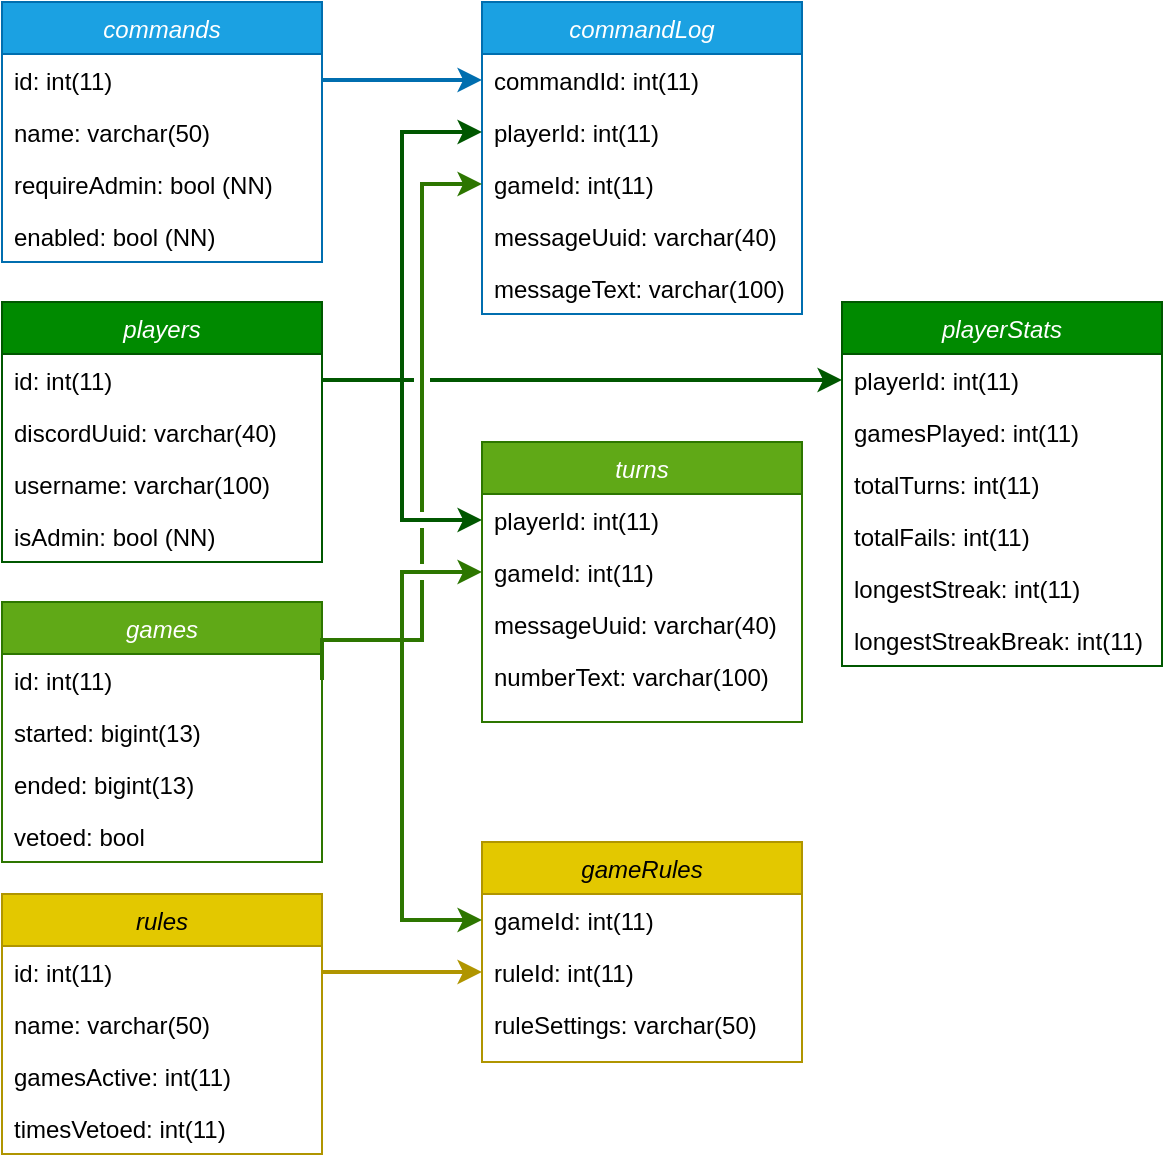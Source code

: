 <mxfile version="15.8.7" type="device"><diagram id="C5RBs43oDa-KdzZeNtuy" name="Page-1"><mxGraphModel dx="981" dy="602" grid="1" gridSize="10" guides="1" tooltips="1" connect="1" arrows="1" fold="1" page="1" pageScale="1" pageWidth="827" pageHeight="1169" math="0" shadow="0"><root><mxCell id="WIyWlLk6GJQsqaUBKTNV-0"/><mxCell id="WIyWlLk6GJQsqaUBKTNV-1" parent="WIyWlLk6GJQsqaUBKTNV-0"/><mxCell id="zkfFHV4jXpPFQw0GAbJ--0" value="players" style="swimlane;fontStyle=2;align=center;verticalAlign=top;childLayout=stackLayout;horizontal=1;startSize=26;horizontalStack=0;resizeParent=1;resizeLast=0;collapsible=1;marginBottom=0;rounded=0;shadow=0;strokeWidth=1;fillColor=#008a00;fontColor=#ffffff;strokeColor=#005700;" parent="WIyWlLk6GJQsqaUBKTNV-1" vertex="1"><mxGeometry x="40" y="280" width="160" height="130" as="geometry"><mxRectangle x="230" y="140" width="160" height="26" as="alternateBounds"/></mxGeometry></mxCell><mxCell id="zkfFHV4jXpPFQw0GAbJ--1" value="id: int(11)" style="text;align=left;verticalAlign=top;spacingLeft=4;spacingRight=4;overflow=hidden;rotatable=0;points=[[0,0.5],[1,0.5]];portConstraint=eastwest;" parent="zkfFHV4jXpPFQw0GAbJ--0" vertex="1"><mxGeometry y="26" width="160" height="26" as="geometry"/></mxCell><mxCell id="zkfFHV4jXpPFQw0GAbJ--2" value="discordUuid: varchar(40)" style="text;align=left;verticalAlign=top;spacingLeft=4;spacingRight=4;overflow=hidden;rotatable=0;points=[[0,0.5],[1,0.5]];portConstraint=eastwest;rounded=0;shadow=0;html=0;" parent="zkfFHV4jXpPFQw0GAbJ--0" vertex="1"><mxGeometry y="52" width="160" height="26" as="geometry"/></mxCell><mxCell id="zkfFHV4jXpPFQw0GAbJ--3" value="username: varchar(100)" style="text;align=left;verticalAlign=top;spacingLeft=4;spacingRight=4;overflow=hidden;rotatable=0;points=[[0,0.5],[1,0.5]];portConstraint=eastwest;rounded=0;shadow=0;html=0;" parent="zkfFHV4jXpPFQw0GAbJ--0" vertex="1"><mxGeometry y="78" width="160" height="26" as="geometry"/></mxCell><mxCell id="iiH6b-qfevq3Ws6vQzw0-33" value="isAdmin: bool (NN)" style="text;align=left;verticalAlign=top;spacingLeft=4;spacingRight=4;overflow=hidden;rotatable=0;points=[[0,0.5],[1,0.5]];portConstraint=eastwest;rounded=0;shadow=0;html=0;" vertex="1" parent="zkfFHV4jXpPFQw0GAbJ--0"><mxGeometry y="104" width="160" height="26" as="geometry"/></mxCell><mxCell id="iiH6b-qfevq3Ws6vQzw0-0" value="games" style="swimlane;fontStyle=2;align=center;verticalAlign=top;childLayout=stackLayout;horizontal=1;startSize=26;horizontalStack=0;resizeParent=1;resizeLast=0;collapsible=1;marginBottom=0;rounded=0;shadow=0;strokeWidth=1;fillColor=#60a917;fontColor=#ffffff;strokeColor=#2D7600;" vertex="1" parent="WIyWlLk6GJQsqaUBKTNV-1"><mxGeometry x="40" y="430" width="160" height="130" as="geometry"><mxRectangle x="230" y="140" width="160" height="26" as="alternateBounds"/></mxGeometry></mxCell><mxCell id="iiH6b-qfevq3Ws6vQzw0-1" value="id: int(11)" style="text;align=left;verticalAlign=top;spacingLeft=4;spacingRight=4;overflow=hidden;rotatable=0;points=[[0,0.5],[1,0.5]];portConstraint=eastwest;" vertex="1" parent="iiH6b-qfevq3Ws6vQzw0-0"><mxGeometry y="26" width="160" height="26" as="geometry"/></mxCell><mxCell id="iiH6b-qfevq3Ws6vQzw0-46" value="started: bigint(13)" style="text;align=left;verticalAlign=top;spacingLeft=4;spacingRight=4;overflow=hidden;rotatable=0;points=[[0,0.5],[1,0.5]];portConstraint=eastwest;" vertex="1" parent="iiH6b-qfevq3Ws6vQzw0-0"><mxGeometry y="52" width="160" height="26" as="geometry"/></mxCell><mxCell id="iiH6b-qfevq3Ws6vQzw0-47" value="ended: bigint(13)" style="text;align=left;verticalAlign=top;spacingLeft=4;spacingRight=4;overflow=hidden;rotatable=0;points=[[0,0.5],[1,0.5]];portConstraint=eastwest;" vertex="1" parent="iiH6b-qfevq3Ws6vQzw0-0"><mxGeometry y="78" width="160" height="26" as="geometry"/></mxCell><mxCell id="iiH6b-qfevq3Ws6vQzw0-70" value="vetoed: bool" style="text;align=left;verticalAlign=top;spacingLeft=4;spacingRight=4;overflow=hidden;rotatable=0;points=[[0,0.5],[1,0.5]];portConstraint=eastwest;" vertex="1" parent="iiH6b-qfevq3Ws6vQzw0-0"><mxGeometry y="104" width="160" height="26" as="geometry"/></mxCell><mxCell id="iiH6b-qfevq3Ws6vQzw0-7" value="rules" style="swimlane;fontStyle=2;align=center;verticalAlign=top;childLayout=stackLayout;horizontal=1;startSize=26;horizontalStack=0;resizeParent=1;resizeLast=0;collapsible=1;marginBottom=0;rounded=0;shadow=0;strokeWidth=1;fillColor=#e3c800;fontColor=#000000;strokeColor=#B09500;" vertex="1" parent="WIyWlLk6GJQsqaUBKTNV-1"><mxGeometry x="40" y="576" width="160" height="130" as="geometry"><mxRectangle x="230" y="140" width="160" height="26" as="alternateBounds"/></mxGeometry></mxCell><mxCell id="iiH6b-qfevq3Ws6vQzw0-8" value="id: int(11)" style="text;align=left;verticalAlign=top;spacingLeft=4;spacingRight=4;overflow=hidden;rotatable=0;points=[[0,0.5],[1,0.5]];portConstraint=eastwest;" vertex="1" parent="iiH6b-qfevq3Ws6vQzw0-7"><mxGeometry y="26" width="160" height="26" as="geometry"/></mxCell><mxCell id="iiH6b-qfevq3Ws6vQzw0-9" value="name: varchar(50)" style="text;align=left;verticalAlign=top;spacingLeft=4;spacingRight=4;overflow=hidden;rotatable=0;points=[[0,0.5],[1,0.5]];portConstraint=eastwest;" vertex="1" parent="iiH6b-qfevq3Ws6vQzw0-7"><mxGeometry y="52" width="160" height="26" as="geometry"/></mxCell><mxCell id="iiH6b-qfevq3Ws6vQzw0-11" value="gamesActive: int(11)" style="text;align=left;verticalAlign=top;spacingLeft=4;spacingRight=4;overflow=hidden;rotatable=0;points=[[0,0.5],[1,0.5]];portConstraint=eastwest;" vertex="1" parent="iiH6b-qfevq3Ws6vQzw0-7"><mxGeometry y="78" width="160" height="26" as="geometry"/></mxCell><mxCell id="iiH6b-qfevq3Ws6vQzw0-12" value="timesVetoed: int(11)" style="text;align=left;verticalAlign=top;spacingLeft=4;spacingRight=4;overflow=hidden;rotatable=0;points=[[0,0.5],[1,0.5]];portConstraint=eastwest;" vertex="1" parent="iiH6b-qfevq3Ws6vQzw0-7"><mxGeometry y="104" width="160" height="26" as="geometry"/></mxCell><mxCell id="iiH6b-qfevq3Ws6vQzw0-13" value="gameRules" style="swimlane;fontStyle=2;align=center;verticalAlign=top;childLayout=stackLayout;horizontal=1;startSize=26;horizontalStack=0;resizeParent=1;resizeLast=0;collapsible=1;marginBottom=0;rounded=0;shadow=0;strokeWidth=1;fillColor=#e3c800;fontColor=#000000;strokeColor=#B09500;" vertex="1" parent="WIyWlLk6GJQsqaUBKTNV-1"><mxGeometry x="280" y="550" width="160" height="110" as="geometry"><mxRectangle x="230" y="140" width="160" height="26" as="alternateBounds"/></mxGeometry></mxCell><mxCell id="iiH6b-qfevq3Ws6vQzw0-14" value="gameId: int(11)" style="text;align=left;verticalAlign=top;spacingLeft=4;spacingRight=4;overflow=hidden;rotatable=0;points=[[0,0.5],[1,0.5]];portConstraint=eastwest;" vertex="1" parent="iiH6b-qfevq3Ws6vQzw0-13"><mxGeometry y="26" width="160" height="26" as="geometry"/></mxCell><mxCell id="iiH6b-qfevq3Ws6vQzw0-15" value="ruleId: int(11)" style="text;align=left;verticalAlign=top;spacingLeft=4;spacingRight=4;overflow=hidden;rotatable=0;points=[[0,0.5],[1,0.5]];portConstraint=eastwest;" vertex="1" parent="iiH6b-qfevq3Ws6vQzw0-13"><mxGeometry y="52" width="160" height="26" as="geometry"/></mxCell><mxCell id="iiH6b-qfevq3Ws6vQzw0-16" value="ruleSettings: varchar(50)" style="text;align=left;verticalAlign=top;spacingLeft=4;spacingRight=4;overflow=hidden;rotatable=0;points=[[0,0.5],[1,0.5]];portConstraint=eastwest;" vertex="1" parent="iiH6b-qfevq3Ws6vQzw0-13"><mxGeometry y="78" width="160" height="26" as="geometry"/></mxCell><mxCell id="iiH6b-qfevq3Ws6vQzw0-18" style="edgeStyle=orthogonalEdgeStyle;rounded=0;orthogonalLoop=1;jettySize=auto;html=1;exitX=1;exitY=0.5;exitDx=0;exitDy=0;entryX=0;entryY=0.5;entryDx=0;entryDy=0;fillColor=#60a917;strokeColor=#2D7600;strokeWidth=2;jumpStyle=gap;" edge="1" parent="WIyWlLk6GJQsqaUBKTNV-1" source="iiH6b-qfevq3Ws6vQzw0-1" target="iiH6b-qfevq3Ws6vQzw0-14"><mxGeometry relative="1" as="geometry"><Array as="points"><mxPoint x="200" y="449"/><mxPoint x="240" y="449"/><mxPoint x="240" y="589"/></Array></mxGeometry></mxCell><mxCell id="iiH6b-qfevq3Ws6vQzw0-21" value="turns" style="swimlane;fontStyle=2;align=center;verticalAlign=top;childLayout=stackLayout;horizontal=1;startSize=26;horizontalStack=0;resizeParent=1;resizeLast=0;collapsible=1;marginBottom=0;rounded=0;shadow=0;strokeWidth=1;fillColor=#60a917;fontColor=#ffffff;strokeColor=#2D7600;" vertex="1" parent="WIyWlLk6GJQsqaUBKTNV-1"><mxGeometry x="280" y="350" width="160" height="140" as="geometry"><mxRectangle x="230" y="140" width="160" height="26" as="alternateBounds"/></mxGeometry></mxCell><mxCell id="iiH6b-qfevq3Ws6vQzw0-25" value="playerId: int(11)" style="text;align=left;verticalAlign=top;spacingLeft=4;spacingRight=4;overflow=hidden;rotatable=0;points=[[0,0.5],[1,0.5]];portConstraint=eastwest;" vertex="1" parent="iiH6b-qfevq3Ws6vQzw0-21"><mxGeometry y="26" width="160" height="26" as="geometry"/></mxCell><mxCell id="iiH6b-qfevq3Ws6vQzw0-26" value="gameId: int(11)" style="text;align=left;verticalAlign=top;spacingLeft=4;spacingRight=4;overflow=hidden;rotatable=0;points=[[0,0.5],[1,0.5]];portConstraint=eastwest;" vertex="1" parent="iiH6b-qfevq3Ws6vQzw0-21"><mxGeometry y="52" width="160" height="26" as="geometry"/></mxCell><mxCell id="iiH6b-qfevq3Ws6vQzw0-23" value="messageUuid: varchar(40)" style="text;align=left;verticalAlign=top;spacingLeft=4;spacingRight=4;overflow=hidden;rotatable=0;points=[[0,0.5],[1,0.5]];portConstraint=eastwest;rounded=0;shadow=0;html=0;" vertex="1" parent="iiH6b-qfevq3Ws6vQzw0-21"><mxGeometry y="78" width="160" height="26" as="geometry"/></mxCell><mxCell id="iiH6b-qfevq3Ws6vQzw0-24" value="numberText: varchar(100)" style="text;align=left;verticalAlign=top;spacingLeft=4;spacingRight=4;overflow=hidden;rotatable=0;points=[[0,0.5],[1,0.5]];portConstraint=eastwest;rounded=0;shadow=0;html=0;" vertex="1" parent="iiH6b-qfevq3Ws6vQzw0-21"><mxGeometry y="104" width="160" height="26" as="geometry"/></mxCell><mxCell id="iiH6b-qfevq3Ws6vQzw0-27" style="edgeStyle=orthogonalEdgeStyle;rounded=0;orthogonalLoop=1;jettySize=auto;html=1;exitX=1;exitY=0.5;exitDx=0;exitDy=0;entryX=0;entryY=0.5;entryDx=0;entryDy=0;fillColor=#60a917;strokeColor=#2D7600;strokeWidth=2;jumpStyle=gap;" edge="1" parent="WIyWlLk6GJQsqaUBKTNV-1" source="iiH6b-qfevq3Ws6vQzw0-1" target="iiH6b-qfevq3Ws6vQzw0-26"><mxGeometry relative="1" as="geometry"><Array as="points"><mxPoint x="200" y="449"/><mxPoint x="240" y="449"/><mxPoint x="240" y="415"/></Array></mxGeometry></mxCell><mxCell id="iiH6b-qfevq3Ws6vQzw0-28" style="edgeStyle=orthogonalEdgeStyle;rounded=0;orthogonalLoop=1;jettySize=auto;html=1;exitX=1;exitY=0.5;exitDx=0;exitDy=0;fillColor=#008a00;strokeColor=#005700;strokeWidth=2;jumpStyle=gap;entryX=0;entryY=0.5;entryDx=0;entryDy=0;" edge="1" parent="WIyWlLk6GJQsqaUBKTNV-1" source="zkfFHV4jXpPFQw0GAbJ--1" target="iiH6b-qfevq3Ws6vQzw0-25"><mxGeometry relative="1" as="geometry"><mxPoint x="260" y="460" as="targetPoint"/><Array as="points"><mxPoint x="240" y="319"/><mxPoint x="240" y="389"/></Array></mxGeometry></mxCell><mxCell id="iiH6b-qfevq3Ws6vQzw0-34" value="commands" style="swimlane;fontStyle=2;align=center;verticalAlign=top;childLayout=stackLayout;horizontal=1;startSize=26;horizontalStack=0;resizeParent=1;resizeLast=0;collapsible=1;marginBottom=0;rounded=0;shadow=0;strokeWidth=1;fillColor=#1ba1e2;fontColor=#ffffff;strokeColor=#006EAF;" vertex="1" parent="WIyWlLk6GJQsqaUBKTNV-1"><mxGeometry x="40" y="130" width="160" height="130" as="geometry"><mxRectangle x="230" y="140" width="160" height="26" as="alternateBounds"/></mxGeometry></mxCell><mxCell id="iiH6b-qfevq3Ws6vQzw0-35" value="id: int(11)" style="text;align=left;verticalAlign=top;spacingLeft=4;spacingRight=4;overflow=hidden;rotatable=0;points=[[0,0.5],[1,0.5]];portConstraint=eastwest;" vertex="1" parent="iiH6b-qfevq3Ws6vQzw0-34"><mxGeometry y="26" width="160" height="26" as="geometry"/></mxCell><mxCell id="iiH6b-qfevq3Ws6vQzw0-36" value="name: varchar(50)" style="text;align=left;verticalAlign=top;spacingLeft=4;spacingRight=4;overflow=hidden;rotatable=0;points=[[0,0.5],[1,0.5]];portConstraint=eastwest;" vertex="1" parent="iiH6b-qfevq3Ws6vQzw0-34"><mxGeometry y="52" width="160" height="26" as="geometry"/></mxCell><mxCell id="iiH6b-qfevq3Ws6vQzw0-38" value="requireAdmin: bool (NN)" style="text;align=left;verticalAlign=top;spacingLeft=4;spacingRight=4;overflow=hidden;rotatable=0;points=[[0,0.5],[1,0.5]];portConstraint=eastwest;" vertex="1" parent="iiH6b-qfevq3Ws6vQzw0-34"><mxGeometry y="78" width="160" height="26" as="geometry"/></mxCell><mxCell id="iiH6b-qfevq3Ws6vQzw0-68" value="enabled: bool (NN)" style="text;align=left;verticalAlign=top;spacingLeft=4;spacingRight=4;overflow=hidden;rotatable=0;points=[[0,0.5],[1,0.5]];portConstraint=eastwest;" vertex="1" parent="iiH6b-qfevq3Ws6vQzw0-34"><mxGeometry y="104" width="160" height="26" as="geometry"/></mxCell><mxCell id="iiH6b-qfevq3Ws6vQzw0-39" value="commandLog" style="swimlane;fontStyle=2;align=center;verticalAlign=top;childLayout=stackLayout;horizontal=1;startSize=26;horizontalStack=0;resizeParent=1;resizeLast=0;collapsible=1;marginBottom=0;rounded=0;shadow=0;strokeWidth=1;fillColor=#1ba1e2;fontColor=#ffffff;strokeColor=#006EAF;" vertex="1" parent="WIyWlLk6GJQsqaUBKTNV-1"><mxGeometry x="280" y="130" width="160" height="156" as="geometry"><mxRectangle x="230" y="140" width="160" height="26" as="alternateBounds"/></mxGeometry></mxCell><mxCell id="iiH6b-qfevq3Ws6vQzw0-51" value="commandId: int(11)" style="text;align=left;verticalAlign=top;spacingLeft=4;spacingRight=4;overflow=hidden;rotatable=0;points=[[0,0.5],[1,0.5]];portConstraint=eastwest;" vertex="1" parent="iiH6b-qfevq3Ws6vQzw0-39"><mxGeometry y="26" width="160" height="26" as="geometry"/></mxCell><mxCell id="iiH6b-qfevq3Ws6vQzw0-41" value="playerId: int(11)" style="text;align=left;verticalAlign=top;spacingLeft=4;spacingRight=4;overflow=hidden;rotatable=0;points=[[0,0.5],[1,0.5]];portConstraint=eastwest;" vertex="1" parent="iiH6b-qfevq3Ws6vQzw0-39"><mxGeometry y="52" width="160" height="26" as="geometry"/></mxCell><mxCell id="iiH6b-qfevq3Ws6vQzw0-48" value="gameId: int(11)" style="text;align=left;verticalAlign=top;spacingLeft=4;spacingRight=4;overflow=hidden;rotatable=0;points=[[0,0.5],[1,0.5]];portConstraint=eastwest;" vertex="1" parent="iiH6b-qfevq3Ws6vQzw0-39"><mxGeometry y="78" width="160" height="26" as="geometry"/></mxCell><mxCell id="iiH6b-qfevq3Ws6vQzw0-43" value="messageUuid: varchar(40)" style="text;align=left;verticalAlign=top;spacingLeft=4;spacingRight=4;overflow=hidden;rotatable=0;points=[[0,0.5],[1,0.5]];portConstraint=eastwest;rounded=0;shadow=0;html=0;" vertex="1" parent="iiH6b-qfevq3Ws6vQzw0-39"><mxGeometry y="104" width="160" height="26" as="geometry"/></mxCell><mxCell id="iiH6b-qfevq3Ws6vQzw0-44" value="messageText: varchar(100)" style="text;align=left;verticalAlign=top;spacingLeft=4;spacingRight=4;overflow=hidden;rotatable=0;points=[[0,0.5],[1,0.5]];portConstraint=eastwest;rounded=0;shadow=0;html=0;" vertex="1" parent="iiH6b-qfevq3Ws6vQzw0-39"><mxGeometry y="130" width="160" height="26" as="geometry"/></mxCell><mxCell id="iiH6b-qfevq3Ws6vQzw0-45" style="edgeStyle=orthogonalEdgeStyle;rounded=0;orthogonalLoop=1;jettySize=auto;html=1;exitX=1;exitY=0.5;exitDx=0;exitDy=0;entryX=0;entryY=0.5;entryDx=0;entryDy=0;fillColor=#008a00;strokeColor=#005700;strokeWidth=2;jumpStyle=gap;" edge="1" parent="WIyWlLk6GJQsqaUBKTNV-1" source="zkfFHV4jXpPFQw0GAbJ--1" target="iiH6b-qfevq3Ws6vQzw0-41"><mxGeometry relative="1" as="geometry"/></mxCell><mxCell id="iiH6b-qfevq3Ws6vQzw0-49" style="edgeStyle=orthogonalEdgeStyle;rounded=0;orthogonalLoop=1;jettySize=auto;html=1;exitX=1;exitY=0.5;exitDx=0;exitDy=0;entryX=0;entryY=0.5;entryDx=0;entryDy=0;fillColor=#60a917;strokeColor=#2D7600;strokeWidth=2;jumpStyle=gap;" edge="1" parent="WIyWlLk6GJQsqaUBKTNV-1" source="iiH6b-qfevq3Ws6vQzw0-1" target="iiH6b-qfevq3Ws6vQzw0-48"><mxGeometry relative="1" as="geometry"><Array as="points"><mxPoint x="200" y="449"/><mxPoint x="250" y="449"/><mxPoint x="250" y="221"/></Array></mxGeometry></mxCell><mxCell id="iiH6b-qfevq3Ws6vQzw0-52" style="edgeStyle=orthogonalEdgeStyle;rounded=0;orthogonalLoop=1;jettySize=auto;html=1;exitX=1;exitY=0.5;exitDx=0;exitDy=0;entryX=0;entryY=0.5;entryDx=0;entryDy=0;fillColor=#1ba1e2;strokeColor=#006EAF;strokeWidth=2;jumpStyle=gap;" edge="1" parent="WIyWlLk6GJQsqaUBKTNV-1" source="iiH6b-qfevq3Ws6vQzw0-35" target="iiH6b-qfevq3Ws6vQzw0-51"><mxGeometry relative="1" as="geometry"/></mxCell><mxCell id="iiH6b-qfevq3Ws6vQzw0-58" value="playerStats" style="swimlane;fontStyle=2;align=center;verticalAlign=top;childLayout=stackLayout;horizontal=1;startSize=26;horizontalStack=0;resizeParent=1;resizeLast=0;collapsible=1;marginBottom=0;rounded=0;shadow=0;strokeWidth=1;fillColor=#008a00;fontColor=#ffffff;strokeColor=#005700;" vertex="1" parent="WIyWlLk6GJQsqaUBKTNV-1"><mxGeometry x="460" y="280" width="160" height="182" as="geometry"><mxRectangle x="230" y="140" width="160" height="26" as="alternateBounds"/></mxGeometry></mxCell><mxCell id="iiH6b-qfevq3Ws6vQzw0-60" value="playerId: int(11)" style="text;align=left;verticalAlign=top;spacingLeft=4;spacingRight=4;overflow=hidden;rotatable=0;points=[[0,0.5],[1,0.5]];portConstraint=eastwest;" vertex="1" parent="iiH6b-qfevq3Ws6vQzw0-58"><mxGeometry y="26" width="160" height="26" as="geometry"/></mxCell><mxCell id="iiH6b-qfevq3Ws6vQzw0-61" value="gamesPlayed: int(11)" style="text;align=left;verticalAlign=top;spacingLeft=4;spacingRight=4;overflow=hidden;rotatable=0;points=[[0,0.5],[1,0.5]];portConstraint=eastwest;" vertex="1" parent="iiH6b-qfevq3Ws6vQzw0-58"><mxGeometry y="52" width="160" height="26" as="geometry"/></mxCell><mxCell id="iiH6b-qfevq3Ws6vQzw0-63" value="totalTurns: int(11)" style="text;align=left;verticalAlign=top;spacingLeft=4;spacingRight=4;overflow=hidden;rotatable=0;points=[[0,0.5],[1,0.5]];portConstraint=eastwest;rounded=0;shadow=0;html=0;" vertex="1" parent="iiH6b-qfevq3Ws6vQzw0-58"><mxGeometry y="78" width="160" height="26" as="geometry"/></mxCell><mxCell id="iiH6b-qfevq3Ws6vQzw0-65" value="totalFails: int(11)" style="text;align=left;verticalAlign=top;spacingLeft=4;spacingRight=4;overflow=hidden;rotatable=0;points=[[0,0.5],[1,0.5]];portConstraint=eastwest;rounded=0;shadow=0;html=0;" vertex="1" parent="iiH6b-qfevq3Ws6vQzw0-58"><mxGeometry y="104" width="160" height="26" as="geometry"/></mxCell><mxCell id="iiH6b-qfevq3Ws6vQzw0-66" value="longestStreak: int(11)" style="text;align=left;verticalAlign=top;spacingLeft=4;spacingRight=4;overflow=hidden;rotatable=0;points=[[0,0.5],[1,0.5]];portConstraint=eastwest;rounded=0;shadow=0;html=0;" vertex="1" parent="iiH6b-qfevq3Ws6vQzw0-58"><mxGeometry y="130" width="160" height="26" as="geometry"/></mxCell><mxCell id="iiH6b-qfevq3Ws6vQzw0-67" value="longestStreakBreak: int(11)" style="text;align=left;verticalAlign=top;spacingLeft=4;spacingRight=4;overflow=hidden;rotatable=0;points=[[0,0.5],[1,0.5]];portConstraint=eastwest;rounded=0;shadow=0;html=0;" vertex="1" parent="iiH6b-qfevq3Ws6vQzw0-58"><mxGeometry y="156" width="160" height="26" as="geometry"/></mxCell><mxCell id="iiH6b-qfevq3Ws6vQzw0-64" style="edgeStyle=orthogonalEdgeStyle;rounded=0;jumpStyle=gap;orthogonalLoop=1;jettySize=auto;html=1;exitX=1;exitY=0.5;exitDx=0;exitDy=0;strokeWidth=2;fillColor=#008a00;strokeColor=#005700;" edge="1" parent="WIyWlLk6GJQsqaUBKTNV-1" source="zkfFHV4jXpPFQw0GAbJ--1" target="iiH6b-qfevq3Ws6vQzw0-60"><mxGeometry relative="1" as="geometry"/></mxCell><mxCell id="iiH6b-qfevq3Ws6vQzw0-69" style="edgeStyle=orthogonalEdgeStyle;rounded=0;jumpStyle=gap;orthogonalLoop=1;jettySize=auto;html=1;exitX=1;exitY=0.5;exitDx=0;exitDy=0;entryX=0;entryY=0.5;entryDx=0;entryDy=0;strokeWidth=2;fillColor=#e3c800;strokeColor=#B09500;" edge="1" parent="WIyWlLk6GJQsqaUBKTNV-1" source="iiH6b-qfevq3Ws6vQzw0-8" target="iiH6b-qfevq3Ws6vQzw0-15"><mxGeometry relative="1" as="geometry"/></mxCell></root></mxGraphModel></diagram></mxfile>